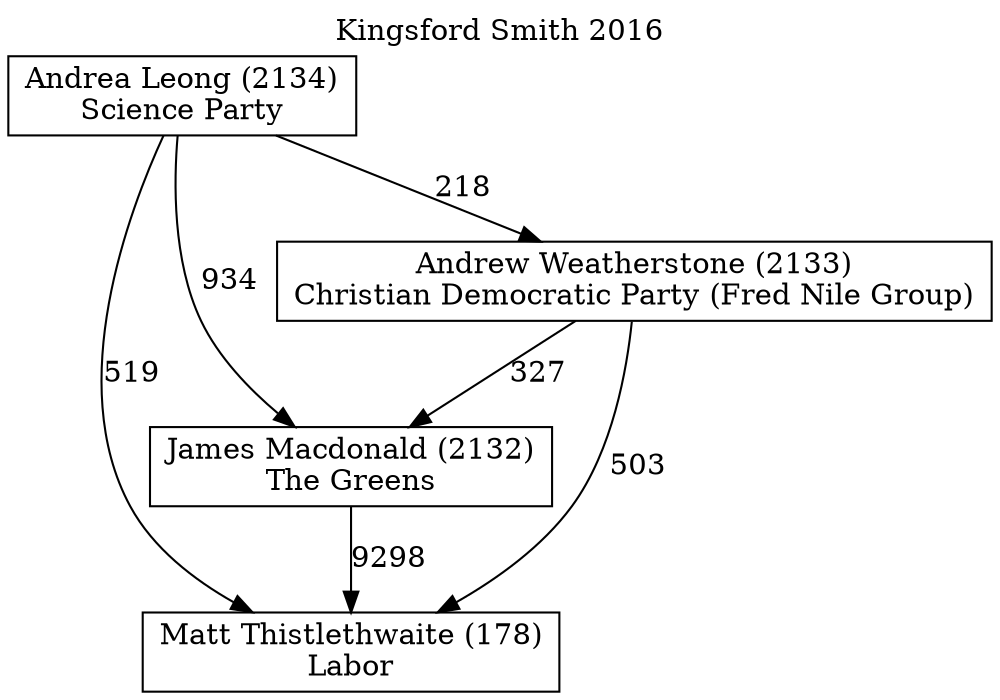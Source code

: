 // House preference flow
digraph "Matt Thistlethwaite (178)_Kingsford Smith_2016" {
	graph [label="Kingsford Smith 2016" labelloc=t mclimit=10]
	node [shape=box]
	"Matt Thistlethwaite (178)" [label="Matt Thistlethwaite (178)
Labor"]
	"James Macdonald (2132)" [label="James Macdonald (2132)
The Greens"]
	"Andrew Weatherstone (2133)" [label="Andrew Weatherstone (2133)
Christian Democratic Party (Fred Nile Group)"]
	"Andrea Leong (2134)" [label="Andrea Leong (2134)
Science Party"]
	"James Macdonald (2132)" -> "Matt Thistlethwaite (178)" [label=9298]
	"Andrew Weatherstone (2133)" -> "James Macdonald (2132)" [label=327]
	"Andrea Leong (2134)" -> "Andrew Weatherstone (2133)" [label=218]
	"Andrew Weatherstone (2133)" -> "Matt Thistlethwaite (178)" [label=503]
	"Andrea Leong (2134)" -> "Matt Thistlethwaite (178)" [label=519]
	"Andrea Leong (2134)" -> "James Macdonald (2132)" [label=934]
}
